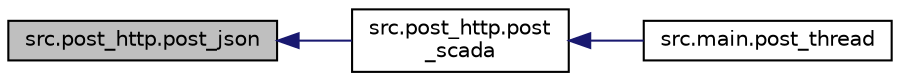 digraph "src.post_http.post_json"
{
  edge [fontname="Helvetica",fontsize="10",labelfontname="Helvetica",labelfontsize="10"];
  node [fontname="Helvetica",fontsize="10",shape=record];
  rankdir="LR";
  Node1 [label="src.post_http.post_json",height=0.2,width=0.4,color="black", fillcolor="grey75", style="filled", fontcolor="black"];
  Node1 -> Node2 [dir="back",color="midnightblue",fontsize="10",style="solid",fontname="Helvetica"];
  Node2 [label="src.post_http.post\l_scada",height=0.2,width=0.4,color="black", fillcolor="white", style="filled",URL="$namespacesrc_1_1post__http.html#a20495fff235e0bbaf75ecd2b4297e7a6"];
  Node2 -> Node3 [dir="back",color="midnightblue",fontsize="10",style="solid",fontname="Helvetica"];
  Node3 [label="src.main.post_thread",height=0.2,width=0.4,color="black", fillcolor="white", style="filled",URL="$namespacesrc_1_1main.html#a7ecd7cbccbf833555759176fc61e7e83"];
}
